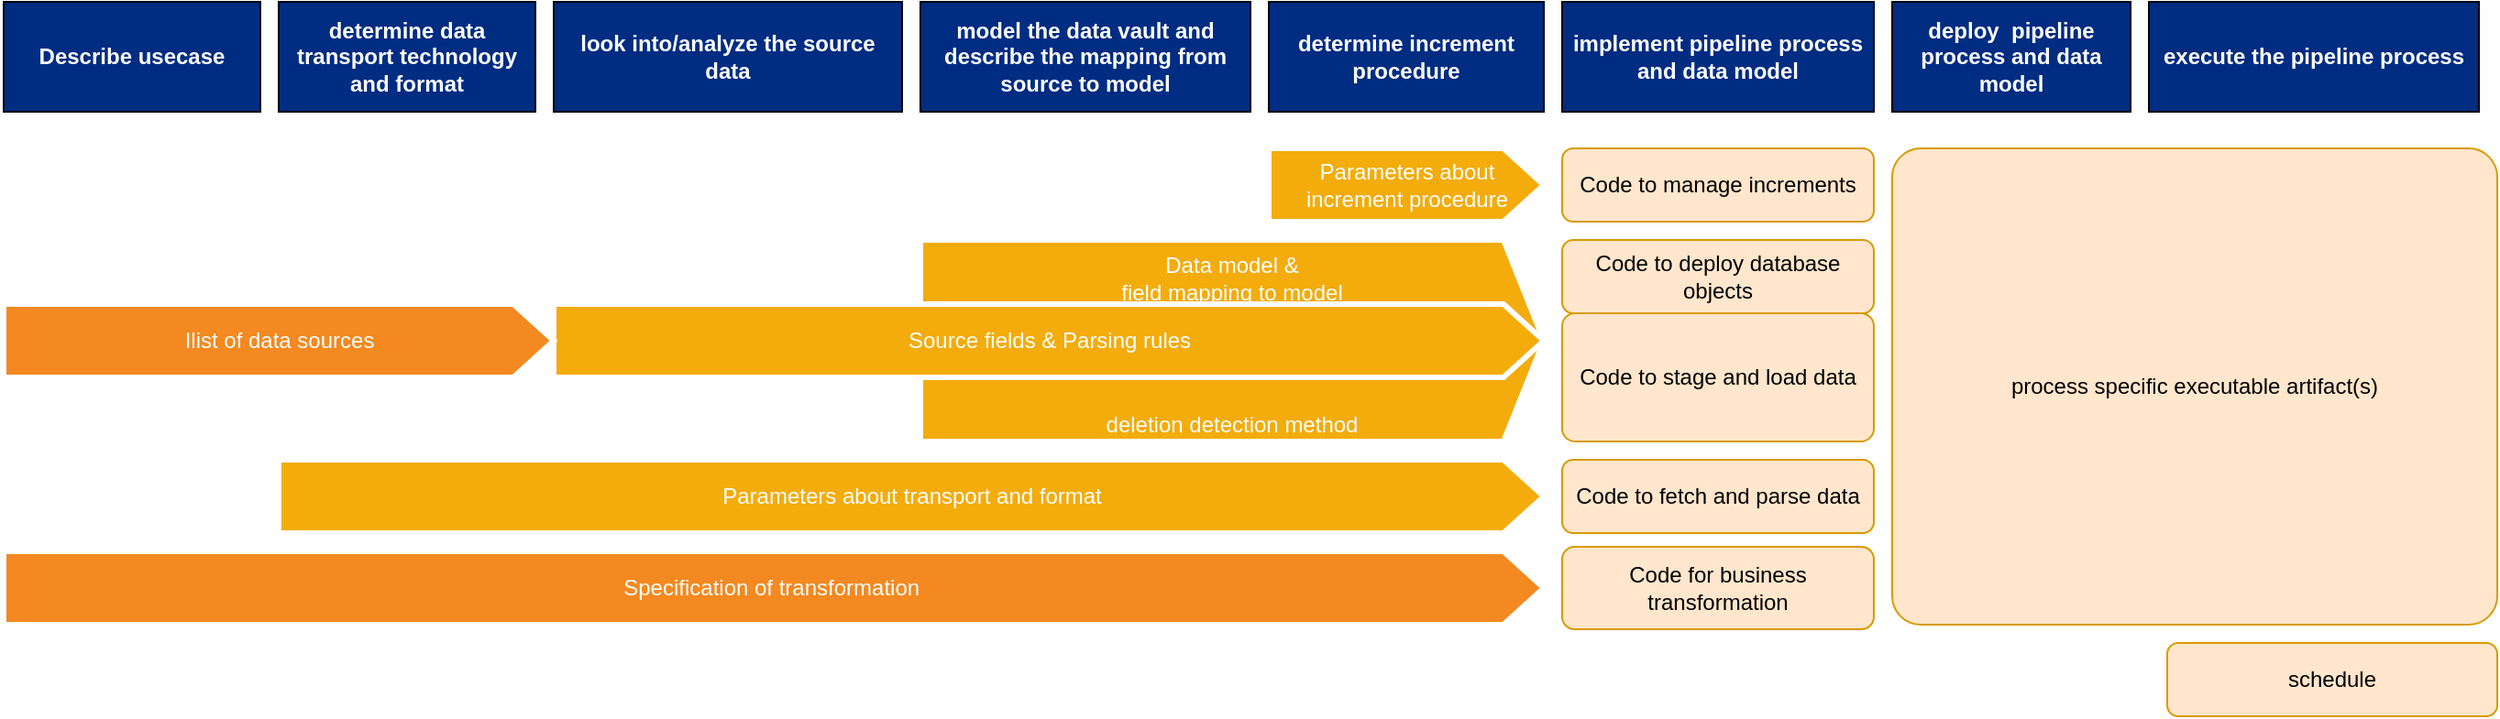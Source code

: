 <mxfile version="21.2.9" type="device">
  <diagram name="Seite-1" id="fxXAz6jIt37XFiVIwRes">
    <mxGraphModel dx="1358" dy="822" grid="1" gridSize="10" guides="1" tooltips="1" connect="1" arrows="1" fold="1" page="1" pageScale="1" pageWidth="1169" pageHeight="1654" math="0" shadow="0">
      <root>
        <mxCell id="0" />
        <mxCell id="1" parent="0" />
        <mxCell id="YtDWIlJR_gNdjlSiPyXk-1" value="Describe usecase" style="rounded=0;whiteSpace=wrap;html=1;fillColor=#002C82;fontColor=#FFFFFF;fontStyle=1" parent="1" vertex="1">
          <mxGeometry x="40" y="80" width="140" height="60" as="geometry" />
        </mxCell>
        <mxCell id="YtDWIlJR_gNdjlSiPyXk-2" value="look into/analyze the source data" style="rounded=0;whiteSpace=wrap;html=1;fillColor=#002C82;fontColor=#FFFFFF;fontStyle=1" parent="1" vertex="1">
          <mxGeometry x="340" y="80" width="190" height="60" as="geometry" />
        </mxCell>
        <mxCell id="YtDWIlJR_gNdjlSiPyXk-3" value="model the data vault and describe the mapping from source to model" style="rounded=0;whiteSpace=wrap;html=1;fillColor=#002C82;fontColor=#FFFFFF;fontStyle=1" parent="1" vertex="1">
          <mxGeometry x="540" y="80" width="180" height="60" as="geometry" />
        </mxCell>
        <mxCell id="YtDWIlJR_gNdjlSiPyXk-4" value="implement pipeline process and data model" style="rounded=0;whiteSpace=wrap;html=1;fillColor=#002C82;fontColor=#FFFFFF;fontStyle=1" parent="1" vertex="1">
          <mxGeometry x="890" y="80" width="170" height="60" as="geometry" />
        </mxCell>
        <mxCell id="YtDWIlJR_gNdjlSiPyXk-5" value="execute the pipeline process" style="rounded=0;whiteSpace=wrap;html=1;fillColor=#002C82;fontColor=#FFFFFF;fontStyle=1" parent="1" vertex="1">
          <mxGeometry x="1210" y="80" width="180" height="60" as="geometry" />
        </mxCell>
        <mxCell id="YtDWIlJR_gNdjlSiPyXk-7" value="deploy&amp;nbsp; pipeline process and data model" style="rounded=0;whiteSpace=wrap;html=1;fillColor=#002C82;fontColor=#FFFFFF;fontStyle=1" parent="1" vertex="1">
          <mxGeometry x="1070" y="80" width="130" height="60" as="geometry" />
        </mxCell>
        <mxCell id="YtDWIlJR_gNdjlSiPyXk-9" value="Specification of&amp;nbsp;transformation&amp;nbsp;" style="html=1;shadow=0;dashed=0;align=center;verticalAlign=middle;shape=mxgraph.arrows2.arrow;dy=0;dx=22;notch=0;strokeWidth=3;fillColor=#F38920;strokeColor=#FFFFFF;fontColor=#FFFFFF;" parent="1" vertex="1">
          <mxGeometry x="40" y="380" width="840" height="40" as="geometry" />
        </mxCell>
        <mxCell id="YtDWIlJR_gNdjlSiPyXk-11" value="Data model &amp;amp; &lt;br&gt;field mapping to model&lt;br&gt;&lt;br&gt;&lt;br&gt;&lt;br&gt;&lt;br&gt;deletion detection method" style="shadow=0;dashed=0;align=center;verticalAlign=bottom;shape=mxgraph.arrows2.arrow;dy=0;dx=22;notch=0;strokeWidth=3;fillColor=#F3AC0C;strokeColor=#FFFFFF;fontColor=#FFFFFF;whiteSpace=wrap;html=1;" parent="1" vertex="1">
          <mxGeometry x="540" y="210" width="340" height="110" as="geometry" />
        </mxCell>
        <mxCell id="YtDWIlJR_gNdjlSiPyXk-10" value="Source fields &amp;amp; Parsing rules" style="html=1;shadow=0;dashed=0;align=center;verticalAlign=middle;shape=mxgraph.arrows2.arrow;dy=0;dx=22;notch=0;strokeWidth=3;fillColor=#F3AC0C;strokeColor=#FFFFFF;fontColor=#FFFFFF;" parent="1" vertex="1">
          <mxGeometry x="340" y="245" width="540" height="40" as="geometry" />
        </mxCell>
        <mxCell id="YtDWIlJR_gNdjlSiPyXk-12" value="determine increment procedure" style="rounded=0;whiteSpace=wrap;html=1;fillColor=#002C82;fontColor=#FFFFFF;fontStyle=1" parent="1" vertex="1">
          <mxGeometry x="730" y="80" width="150" height="60" as="geometry" />
        </mxCell>
        <mxCell id="YtDWIlJR_gNdjlSiPyXk-14" value="Code to manage increments" style="rounded=1;whiteSpace=wrap;html=1;fillColor=#ffe6cc;strokeColor=#d79b00;" parent="1" vertex="1">
          <mxGeometry x="890" y="160" width="170" height="40" as="geometry" />
        </mxCell>
        <mxCell id="YtDWIlJR_gNdjlSiPyXk-15" value="determine data transport technology and format" style="rounded=0;whiteSpace=wrap;html=1;fillColor=#002C82;fontColor=#FFFFFF;fontStyle=1" parent="1" vertex="1">
          <mxGeometry x="190" y="80" width="140" height="60" as="geometry" />
        </mxCell>
        <mxCell id="YtDWIlJR_gNdjlSiPyXk-16" value="Code to stage and load data" style="rounded=1;whiteSpace=wrap;html=1;fillColor=#ffe6cc;strokeColor=#d79b00;arcSize=10;" parent="1" vertex="1">
          <mxGeometry x="890" y="250" width="170" height="70" as="geometry" />
        </mxCell>
        <mxCell id="YtDWIlJR_gNdjlSiPyXk-17" value="Parameters about transport and format" style="html=1;shadow=0;dashed=0;align=center;verticalAlign=middle;shape=mxgraph.arrows2.arrow;dy=0;dx=22;notch=0;strokeWidth=3;fillColor=#F3AC0C;strokeColor=#FFFFFF;fontColor=#FFFFFF;" parent="1" vertex="1">
          <mxGeometry x="190" y="330" width="690" height="40" as="geometry" />
        </mxCell>
        <mxCell id="YtDWIlJR_gNdjlSiPyXk-18" value="Code for business transformation" style="rounded=1;whiteSpace=wrap;html=1;fillColor=#ffe6cc;strokeColor=#d79b00;" parent="1" vertex="1">
          <mxGeometry x="890" y="377.5" width="170" height="45" as="geometry" />
        </mxCell>
        <mxCell id="YtDWIlJR_gNdjlSiPyXk-19" value="Parameters about&lt;br&gt;increment procedure" style="html=1;shadow=0;dashed=0;align=center;verticalAlign=middle;shape=mxgraph.arrows2.arrow;dy=0;dx=22;notch=0;strokeWidth=3;fillColor=#F3AC0C;strokeColor=#FFFFFF;fontColor=#FFFFFF;" parent="1" vertex="1">
          <mxGeometry x="730" y="160" width="150" height="40" as="geometry" />
        </mxCell>
        <mxCell id="YtDWIlJR_gNdjlSiPyXk-20" value="process specific executable artifact(s)" style="rounded=1;whiteSpace=wrap;html=1;fillColor=#ffe6cc;strokeColor=#d79b00;arcSize=6;" parent="1" vertex="1">
          <mxGeometry x="1070" y="160" width="330" height="260" as="geometry" />
        </mxCell>
        <mxCell id="YtDWIlJR_gNdjlSiPyXk-21" value="schedule" style="rounded=1;whiteSpace=wrap;html=1;fillColor=#ffe6cc;strokeColor=#d79b00;" parent="1" vertex="1">
          <mxGeometry x="1220" y="430" width="180" height="40" as="geometry" />
        </mxCell>
        <mxCell id="Es7MSzA5GDHhnmgjiM3s-1" value="Code to deploy database objects" style="rounded=1;whiteSpace=wrap;html=1;fillColor=#ffe6cc;strokeColor=#d79b00;" vertex="1" parent="1">
          <mxGeometry x="890" y="210" width="170" height="40" as="geometry" />
        </mxCell>
        <mxCell id="Es7MSzA5GDHhnmgjiM3s-2" value="Ilist of data sources" style="html=1;shadow=0;dashed=0;align=center;verticalAlign=middle;shape=mxgraph.arrows2.arrow;dy=0;dx=22;notch=0;strokeWidth=3;fillColor=#F38920;strokeColor=#FFFFFF;fontColor=#FFFFFF;" vertex="1" parent="1">
          <mxGeometry x="40" y="245" width="300" height="40" as="geometry" />
        </mxCell>
        <mxCell id="Es7MSzA5GDHhnmgjiM3s-3" value="Code to fetch and parse data" style="rounded=1;whiteSpace=wrap;html=1;fillColor=#ffe6cc;strokeColor=#d79b00;" vertex="1" parent="1">
          <mxGeometry x="890" y="330" width="170" height="40" as="geometry" />
        </mxCell>
      </root>
    </mxGraphModel>
  </diagram>
</mxfile>
